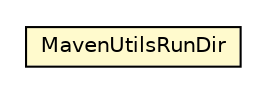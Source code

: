 #!/usr/local/bin/dot
#
# Class diagram 
# Generated by UMLGraph version R5_6-24-gf6e263 (http://www.umlgraph.org/)
#

digraph G {
	edge [fontname="Helvetica",fontsize=10,labelfontname="Helvetica",labelfontsize=10];
	node [fontname="Helvetica",fontsize=10,shape=plaintext];
	nodesep=0.25;
	ranksep=0.5;
	// org.universAAL.itests.conf.MavenUtilsRunDir
	c5579143 [label=<<table title="org.universAAL.itests.conf.MavenUtilsRunDir" border="0" cellborder="1" cellspacing="0" cellpadding="2" port="p" bgcolor="lemonChiffon" href="./MavenUtilsRunDir.html">
		<tr><td><table border="0" cellspacing="0" cellpadding="1">
<tr><td align="center" balign="center"> MavenUtilsRunDir </td></tr>
		</table></td></tr>
		</table>>, URL="./MavenUtilsRunDir.html", fontname="Helvetica", fontcolor="black", fontsize=10.0];
}

